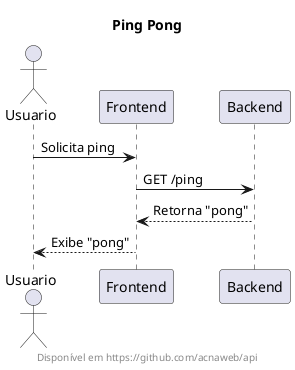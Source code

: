 @startuml

title Ping Pong
footer Disponível em https://github.com/acnaweb/api

actor Usuario
participant Frontend
participant Backend

Usuario -> Frontend: Solicita ping
Frontend -> Backend: GET /ping
Backend --> Frontend: Retorna "pong"
Frontend --> Usuario: Exibe "pong"

@enduml